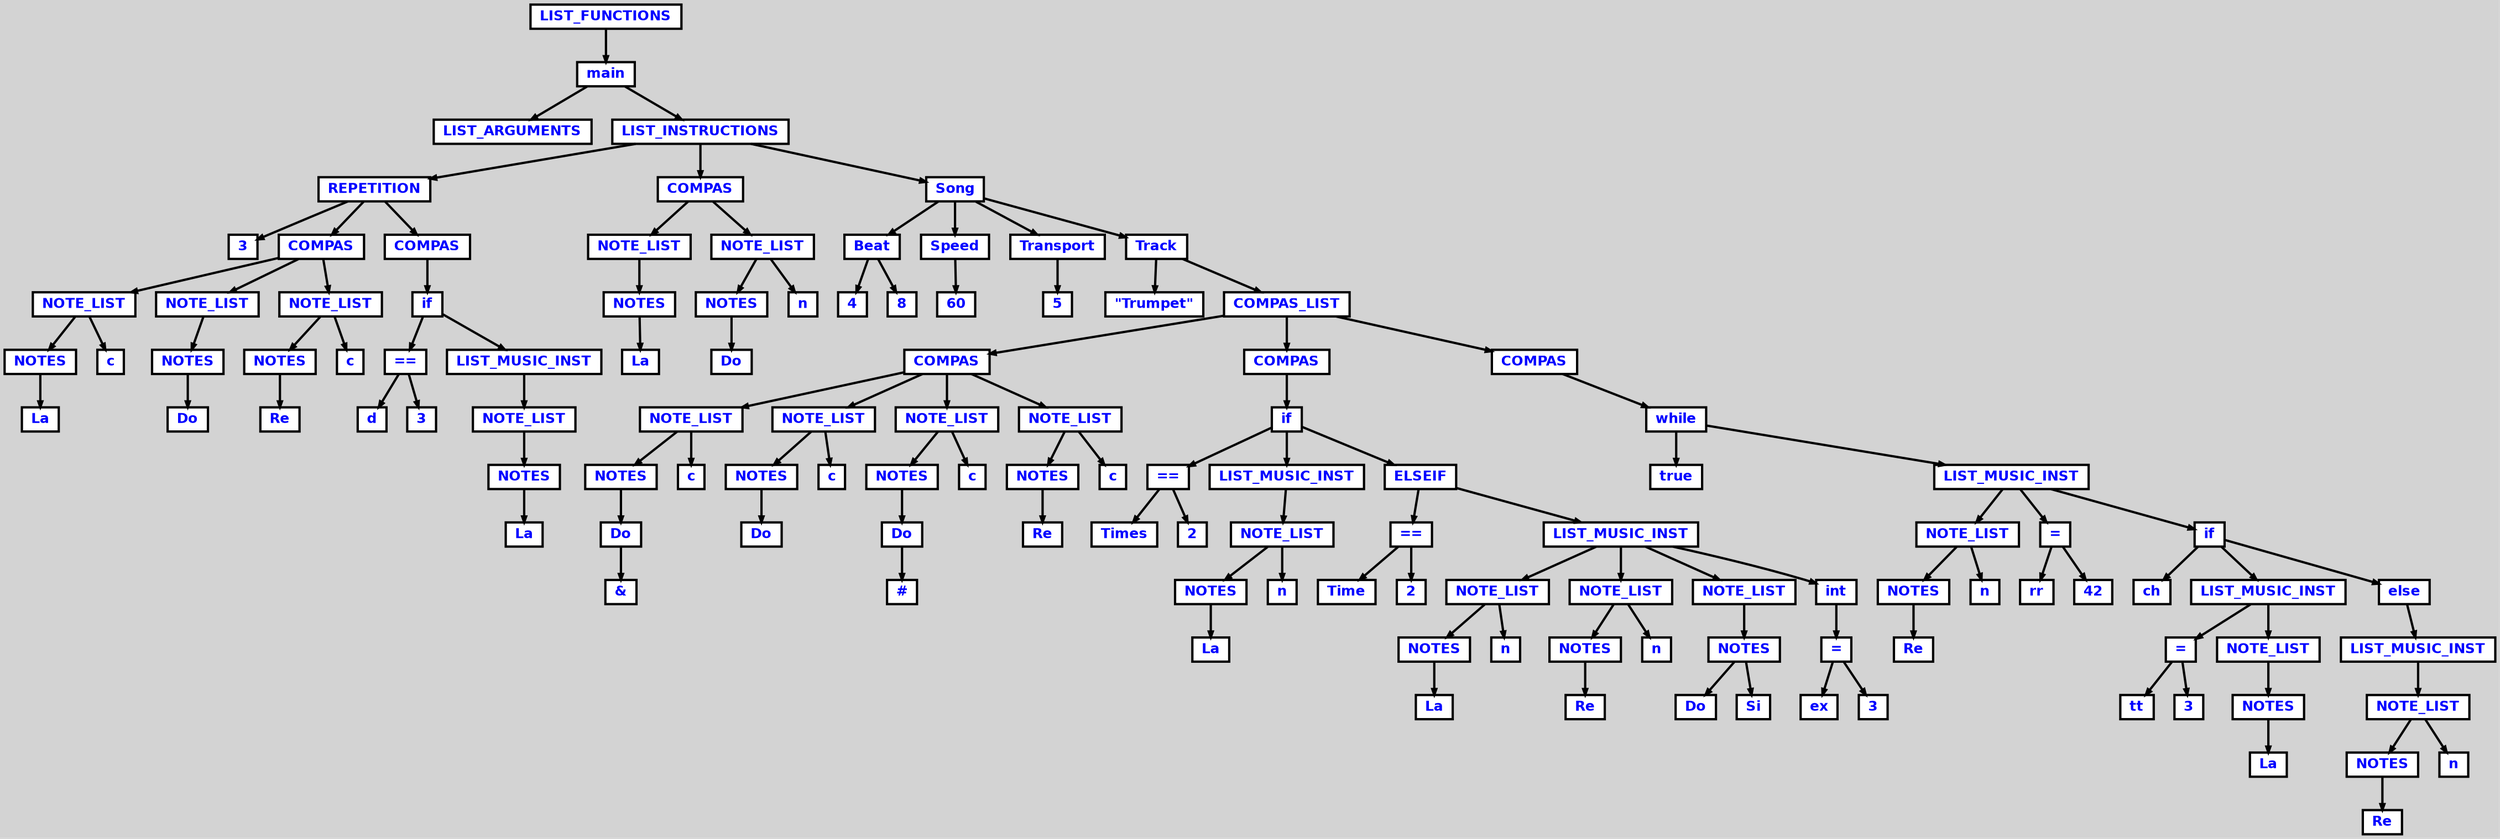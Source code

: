digraph {

	ordering=out;
	ranksep=.4;
	bgcolor="lightgrey"; node [shape=box, fixedsize=false, fontsize=12, fontname="Helvetica-bold", fontcolor="blue"
		width=.25, height=.25, color="black", fillcolor="white", style="filled, solid, bold"];
	edge [arrowsize=.5, color="black", style="bold"]

  n0 [label="LIST_FUNCTIONS"];
  n1 [label="main"];
  n1 [label="main"];
  n2 [label="LIST_ARGUMENTS"];
  n3 [label="LIST_INSTRUCTIONS"];
  n3 [label="LIST_INSTRUCTIONS"];
  n4 [label="REPETITION"];
  n4 [label="REPETITION"];
  n5 [label="3"];
  n6 [label="COMPAS"];
  n6 [label="COMPAS"];
  n7 [label="NOTE_LIST"];
  n7 [label="NOTE_LIST"];
  n8 [label="NOTES"];
  n8 [label="NOTES"];
  n9 [label="La"];
  n10 [label="c"];
  n11 [label="NOTE_LIST"];
  n11 [label="NOTE_LIST"];
  n12 [label="NOTES"];
  n12 [label="NOTES"];
  n13 [label="Do"];
  n14 [label="NOTE_LIST"];
  n14 [label="NOTE_LIST"];
  n15 [label="NOTES"];
  n15 [label="NOTES"];
  n16 [label="Re"];
  n17 [label="c"];
  n18 [label="COMPAS"];
  n18 [label="COMPAS"];
  n19 [label="if"];
  n19 [label="if"];
  n20 [label="=="];
  n20 [label="=="];
  n21 [label="d"];
  n22 [label="3"];
  n23 [label="LIST_MUSIC_INST"];
  n23 [label="LIST_MUSIC_INST"];
  n24 [label="NOTE_LIST"];
  n24 [label="NOTE_LIST"];
  n25 [label="NOTES"];
  n25 [label="NOTES"];
  n26 [label="La"];
  n27 [label="COMPAS"];
  n27 [label="COMPAS"];
  n28 [label="NOTE_LIST"];
  n28 [label="NOTE_LIST"];
  n29 [label="NOTES"];
  n29 [label="NOTES"];
  n30 [label="La"];
  n31 [label="NOTE_LIST"];
  n31 [label="NOTE_LIST"];
  n32 [label="NOTES"];
  n32 [label="NOTES"];
  n33 [label="Do"];
  n34 [label="n"];
  n35 [label="Song"];
  n35 [label="Song"];
  n36 [label="Beat"];
  n36 [label="Beat"];
  n37 [label="4"];
  n38 [label="8"];
  n39 [label="Speed"];
  n39 [label="Speed"];
  n40 [label="60"];
  n41 [label="Transport"];
  n41 [label="Transport"];
  n42 [label="5"];
  n43 [label="Track"];
  n43 [label="Track"];
  n44 [label="\"Trumpet\""];
  n45 [label="COMPAS_LIST"];
  n45 [label="COMPAS_LIST"];
  n46 [label="COMPAS"];
  n46 [label="COMPAS"];
  n47 [label="NOTE_LIST"];
  n47 [label="NOTE_LIST"];
  n48 [label="NOTES"];
  n48 [label="NOTES"];
  n49 [label="Do"];
  n49 [label="Do"];
  n50 [label="&"];
  n51 [label="c"];
  n52 [label="NOTE_LIST"];
  n52 [label="NOTE_LIST"];
  n53 [label="NOTES"];
  n53 [label="NOTES"];
  n54 [label="Do"];
  n55 [label="c"];
  n56 [label="NOTE_LIST"];
  n56 [label="NOTE_LIST"];
  n57 [label="NOTES"];
  n57 [label="NOTES"];
  n58 [label="Do"];
  n58 [label="Do"];
  n59 [label="#"];
  n60 [label="c"];
  n61 [label="NOTE_LIST"];
  n61 [label="NOTE_LIST"];
  n62 [label="NOTES"];
  n62 [label="NOTES"];
  n63 [label="Re"];
  n64 [label="c"];
  n65 [label="COMPAS"];
  n65 [label="COMPAS"];
  n66 [label="if"];
  n66 [label="if"];
  n67 [label="=="];
  n67 [label="=="];
  n68 [label="Times"];
  n69 [label="2"];
  n70 [label="LIST_MUSIC_INST"];
  n70 [label="LIST_MUSIC_INST"];
  n71 [label="NOTE_LIST"];
  n71 [label="NOTE_LIST"];
  n72 [label="NOTES"];
  n72 [label="NOTES"];
  n73 [label="La"];
  n74 [label="n"];
  n75 [label="ELSEIF"];
  n75 [label="ELSEIF"];
  n76 [label="=="];
  n76 [label="=="];
  n77 [label="Time"];
  n78 [label="2"];
  n79 [label="LIST_MUSIC_INST"];
  n79 [label="LIST_MUSIC_INST"];
  n80 [label="NOTE_LIST"];
  n80 [label="NOTE_LIST"];
  n81 [label="NOTES"];
  n81 [label="NOTES"];
  n82 [label="La"];
  n83 [label="n"];
  n84 [label="NOTE_LIST"];
  n84 [label="NOTE_LIST"];
  n85 [label="NOTES"];
  n85 [label="NOTES"];
  n86 [label="Re"];
  n87 [label="n"];
  n88 [label="NOTE_LIST"];
  n88 [label="NOTE_LIST"];
  n89 [label="NOTES"];
  n89 [label="NOTES"];
  n90 [label="Do"];
  n91 [label="Si"];
  n92 [label="int"];
  n92 [label="int"];
  n93 [label="="];
  n93 [label="="];
  n94 [label="ex"];
  n95 [label="3"];
  n96 [label="COMPAS"];
  n96 [label="COMPAS"];
  n97 [label="while"];
  n97 [label="while"];
  n98 [label="true"];
  n99 [label="LIST_MUSIC_INST"];
  n99 [label="LIST_MUSIC_INST"];
  n100 [label="NOTE_LIST"];
  n100 [label="NOTE_LIST"];
  n101 [label="NOTES"];
  n101 [label="NOTES"];
  n102 [label="Re"];
  n103 [label="n"];
  n104 [label="="];
  n104 [label="="];
  n105 [label="rr"];
  n106 [label="42"];
  n107 [label="if"];
  n107 [label="if"];
  n108 [label="ch"];
  n109 [label="LIST_MUSIC_INST"];
  n109 [label="LIST_MUSIC_INST"];
  n110 [label="="];
  n110 [label="="];
  n111 [label="tt"];
  n112 [label="3"];
  n113 [label="NOTE_LIST"];
  n113 [label="NOTE_LIST"];
  n114 [label="NOTES"];
  n114 [label="NOTES"];
  n115 [label="La"];
  n116 [label="else"];
  n116 [label="else"];
  n117 [label="LIST_MUSIC_INST"];
  n117 [label="LIST_MUSIC_INST"];
  n118 [label="NOTE_LIST"];
  n118 [label="NOTE_LIST"];
  n119 [label="NOTES"];
  n119 [label="NOTES"];
  n120 [label="Re"];
  n121 [label="n"];

  n0 -> n1 // "LIST_FUNCTIONS" -> "main"
  n1 -> n2 // "main" -> "LIST_ARGUMENTS"
  n1 -> n3 // "main" -> "LIST_INSTRUCTIONS"
  n3 -> n4 // "LIST_INSTRUCTIONS" -> "REPETITION"
  n4 -> n5 // "REPETITION" -> "3"
  n4 -> n6 // "REPETITION" -> "COMPAS"
  n6 -> n7 // "COMPAS" -> "NOTE_LIST"
  n7 -> n8 // "NOTE_LIST" -> "NOTES"
  n8 -> n9 // "NOTES" -> "La"
  n7 -> n10 // "NOTE_LIST" -> "c"
  n6 -> n11 // "COMPAS" -> "NOTE_LIST"
  n11 -> n12 // "NOTE_LIST" -> "NOTES"
  n12 -> n13 // "NOTES" -> "Do"
  n6 -> n14 // "COMPAS" -> "NOTE_LIST"
  n14 -> n15 // "NOTE_LIST" -> "NOTES"
  n15 -> n16 // "NOTES" -> "Re"
  n14 -> n17 // "NOTE_LIST" -> "c"
  n4 -> n18 // "REPETITION" -> "COMPAS"
  n18 -> n19 // "COMPAS" -> "if"
  n19 -> n20 // "if" -> "=="
  n20 -> n21 // "==" -> "d"
  n20 -> n22 // "==" -> "3"
  n19 -> n23 // "if" -> "LIST_MUSIC_INST"
  n23 -> n24 // "LIST_MUSIC_INST" -> "NOTE_LIST"
  n24 -> n25 // "NOTE_LIST" -> "NOTES"
  n25 -> n26 // "NOTES" -> "La"
  n3 -> n27 // "LIST_INSTRUCTIONS" -> "COMPAS"
  n27 -> n28 // "COMPAS" -> "NOTE_LIST"
  n28 -> n29 // "NOTE_LIST" -> "NOTES"
  n29 -> n30 // "NOTES" -> "La"
  n27 -> n31 // "COMPAS" -> "NOTE_LIST"
  n31 -> n32 // "NOTE_LIST" -> "NOTES"
  n32 -> n33 // "NOTES" -> "Do"
  n31 -> n34 // "NOTE_LIST" -> "n"
  n3 -> n35 // "LIST_INSTRUCTIONS" -> "Song"
  n35 -> n36 // "Song" -> "Beat"
  n36 -> n37 // "Beat" -> "4"
  n36 -> n38 // "Beat" -> "8"
  n35 -> n39 // "Song" -> "Speed"
  n39 -> n40 // "Speed" -> "60"
  n35 -> n41 // "Song" -> "Transport"
  n41 -> n42 // "Transport" -> "5"
  n35 -> n43 // "Song" -> "Track"
  n43 -> n44 // "Track" -> "\"Trumpet\""
  n43 -> n45 // "Track" -> "COMPAS_LIST"
  n45 -> n46 // "COMPAS_LIST" -> "COMPAS"
  n46 -> n47 // "COMPAS" -> "NOTE_LIST"
  n47 -> n48 // "NOTE_LIST" -> "NOTES"
  n48 -> n49 // "NOTES" -> "Do"
  n49 -> n50 // "Do" -> "&"
  n47 -> n51 // "NOTE_LIST" -> "c"
  n46 -> n52 // "COMPAS" -> "NOTE_LIST"
  n52 -> n53 // "NOTE_LIST" -> "NOTES"
  n53 -> n54 // "NOTES" -> "Do"
  n52 -> n55 // "NOTE_LIST" -> "c"
  n46 -> n56 // "COMPAS" -> "NOTE_LIST"
  n56 -> n57 // "NOTE_LIST" -> "NOTES"
  n57 -> n58 // "NOTES" -> "Do"
  n58 -> n59 // "Do" -> "#"
  n56 -> n60 // "NOTE_LIST" -> "c"
  n46 -> n61 // "COMPAS" -> "NOTE_LIST"
  n61 -> n62 // "NOTE_LIST" -> "NOTES"
  n62 -> n63 // "NOTES" -> "Re"
  n61 -> n64 // "NOTE_LIST" -> "c"
  n45 -> n65 // "COMPAS_LIST" -> "COMPAS"
  n65 -> n66 // "COMPAS" -> "if"
  n66 -> n67 // "if" -> "=="
  n67 -> n68 // "==" -> "Times"
  n67 -> n69 // "==" -> "2"
  n66 -> n70 // "if" -> "LIST_MUSIC_INST"
  n70 -> n71 // "LIST_MUSIC_INST" -> "NOTE_LIST"
  n71 -> n72 // "NOTE_LIST" -> "NOTES"
  n72 -> n73 // "NOTES" -> "La"
  n71 -> n74 // "NOTE_LIST" -> "n"
  n66 -> n75 // "if" -> "ELSEIF"
  n75 -> n76 // "ELSEIF" -> "=="
  n76 -> n77 // "==" -> "Time"
  n76 -> n78 // "==" -> "2"
  n75 -> n79 // "ELSEIF" -> "LIST_MUSIC_INST"
  n79 -> n80 // "LIST_MUSIC_INST" -> "NOTE_LIST"
  n80 -> n81 // "NOTE_LIST" -> "NOTES"
  n81 -> n82 // "NOTES" -> "La"
  n80 -> n83 // "NOTE_LIST" -> "n"
  n79 -> n84 // "LIST_MUSIC_INST" -> "NOTE_LIST"
  n84 -> n85 // "NOTE_LIST" -> "NOTES"
  n85 -> n86 // "NOTES" -> "Re"
  n84 -> n87 // "NOTE_LIST" -> "n"
  n79 -> n88 // "LIST_MUSIC_INST" -> "NOTE_LIST"
  n88 -> n89 // "NOTE_LIST" -> "NOTES"
  n89 -> n90 // "NOTES" -> "Do"
  n89 -> n91 // "NOTES" -> "Si"
  n79 -> n92 // "LIST_MUSIC_INST" -> "int"
  n92 -> n93 // "int" -> "="
  n93 -> n94 // "=" -> "ex"
  n93 -> n95 // "=" -> "3"
  n45 -> n96 // "COMPAS_LIST" -> "COMPAS"
  n96 -> n97 // "COMPAS" -> "while"
  n97 -> n98 // "while" -> "true"
  n97 -> n99 // "while" -> "LIST_MUSIC_INST"
  n99 -> n100 // "LIST_MUSIC_INST" -> "NOTE_LIST"
  n100 -> n101 // "NOTE_LIST" -> "NOTES"
  n101 -> n102 // "NOTES" -> "Re"
  n100 -> n103 // "NOTE_LIST" -> "n"
  n99 -> n104 // "LIST_MUSIC_INST" -> "="
  n104 -> n105 // "=" -> "rr"
  n104 -> n106 // "=" -> "42"
  n99 -> n107 // "LIST_MUSIC_INST" -> "if"
  n107 -> n108 // "if" -> "ch"
  n107 -> n109 // "if" -> "LIST_MUSIC_INST"
  n109 -> n110 // "LIST_MUSIC_INST" -> "="
  n110 -> n111 // "=" -> "tt"
  n110 -> n112 // "=" -> "3"
  n109 -> n113 // "LIST_MUSIC_INST" -> "NOTE_LIST"
  n113 -> n114 // "NOTE_LIST" -> "NOTES"
  n114 -> n115 // "NOTES" -> "La"
  n107 -> n116 // "if" -> "else"
  n116 -> n117 // "else" -> "LIST_MUSIC_INST"
  n117 -> n118 // "LIST_MUSIC_INST" -> "NOTE_LIST"
  n118 -> n119 // "NOTE_LIST" -> "NOTES"
  n119 -> n120 // "NOTES" -> "Re"
  n118 -> n121 // "NOTE_LIST" -> "n"

}
